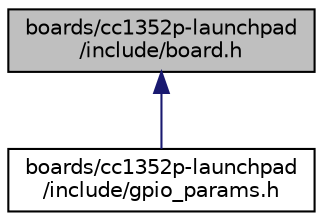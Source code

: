 digraph "boards/cc1352p-launchpad/include/board.h"
{
 // LATEX_PDF_SIZE
  edge [fontname="Helvetica",fontsize="10",labelfontname="Helvetica",labelfontsize="10"];
  node [fontname="Helvetica",fontsize="10",shape=record];
  Node1 [label="boards/cc1352p-launchpad\l/include/board.h",height=0.2,width=0.4,color="black", fillcolor="grey75", style="filled", fontcolor="black",tooltip="Board specific definitions for TI CC1352P LaunchPad."];
  Node1 -> Node2 [dir="back",color="midnightblue",fontsize="10",style="solid",fontname="Helvetica"];
  Node2 [label="boards/cc1352p-launchpad\l/include/gpio_params.h",height=0.2,width=0.4,color="black", fillcolor="white", style="filled",URL="$cc1352p-launchpad_2include_2gpio__params_8h.html",tooltip="Board specific configuration of direct mapped GPIOs."];
}
